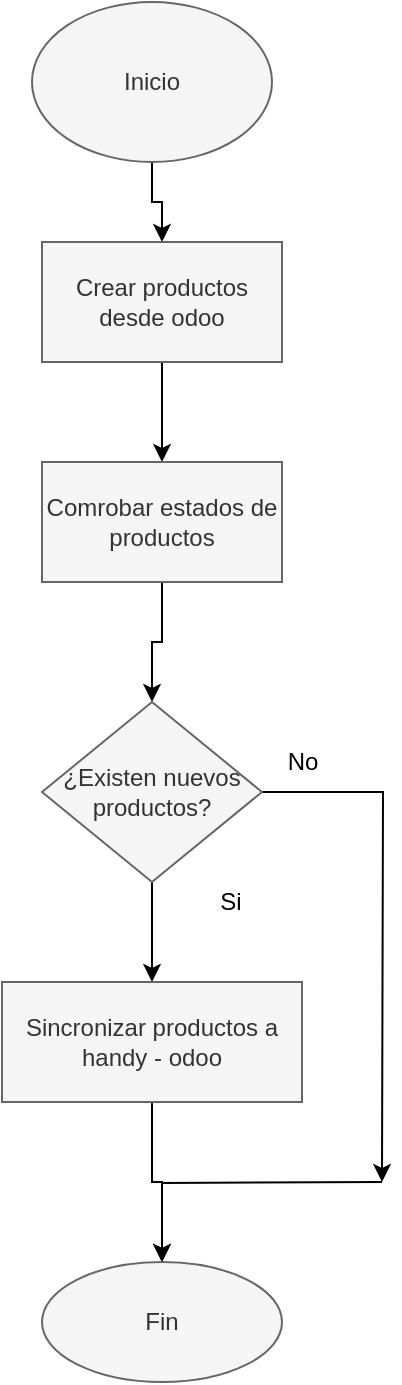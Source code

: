 <mxfile>
    <diagram id="xJ01zyX5VjhRaeeDxtCp" name="Page-1">
        <mxGraphModel dx="843" dy="591" grid="1" gridSize="10" guides="1" tooltips="1" connect="1" arrows="1" fold="1" page="1" pageScale="1" pageWidth="827" pageHeight="1169" math="0" shadow="0">
            <root>
                <mxCell id="0"/>
                <mxCell id="1" parent="0"/>
                <mxCell id="4" value="" style="edgeStyle=orthogonalEdgeStyle;rounded=0;orthogonalLoop=1;jettySize=auto;html=1;" edge="1" parent="1" source="2" target="3">
                    <mxGeometry relative="1" as="geometry"/>
                </mxCell>
                <mxCell id="2" value="Inicio" style="ellipse;whiteSpace=wrap;html=1;fillColor=#f5f5f5;strokeColor=#666666;fontColor=#333333;" vertex="1" parent="1">
                    <mxGeometry x="315" y="20" width="120" height="80" as="geometry"/>
                </mxCell>
                <mxCell id="15" value="" style="edgeStyle=orthogonalEdgeStyle;rounded=0;orthogonalLoop=1;jettySize=auto;html=1;" edge="1" parent="1" source="3" target="14">
                    <mxGeometry relative="1" as="geometry"/>
                </mxCell>
                <mxCell id="3" value="Crear productos desde odoo" style="whiteSpace=wrap;html=1;fontColor=#333333;strokeColor=#666666;fillColor=#f5f5f5;" vertex="1" parent="1">
                    <mxGeometry x="320" y="140" width="120" height="60" as="geometry"/>
                </mxCell>
                <mxCell id="17" value="" style="edgeStyle=orthogonalEdgeStyle;rounded=0;orthogonalLoop=1;jettySize=auto;html=1;" edge="1" parent="1" source="14" target="16">
                    <mxGeometry relative="1" as="geometry"/>
                </mxCell>
                <mxCell id="14" value="Comrobar estados de productos" style="whiteSpace=wrap;html=1;fontColor=#333333;strokeColor=#666666;fillColor=#f5f5f5;" vertex="1" parent="1">
                    <mxGeometry x="320" y="250" width="120" height="60" as="geometry"/>
                </mxCell>
                <mxCell id="19" value="" style="edgeStyle=orthogonalEdgeStyle;rounded=0;orthogonalLoop=1;jettySize=auto;html=1;" edge="1" parent="1" source="16" target="18">
                    <mxGeometry relative="1" as="geometry"/>
                </mxCell>
                <mxCell id="26" value="" style="edgeStyle=orthogonalEdgeStyle;rounded=0;orthogonalLoop=1;jettySize=auto;html=1;" edge="1" parent="1" source="16">
                    <mxGeometry relative="1" as="geometry">
                        <mxPoint x="490" y="610" as="targetPoint"/>
                    </mxGeometry>
                </mxCell>
                <mxCell id="16" value="¿Existen nuevos productos?" style="rhombus;whiteSpace=wrap;html=1;fontColor=#333333;strokeColor=#666666;fillColor=#f5f5f5;" vertex="1" parent="1">
                    <mxGeometry x="320" y="370" width="110" height="90" as="geometry"/>
                </mxCell>
                <mxCell id="25" value="" style="edgeStyle=orthogonalEdgeStyle;rounded=0;orthogonalLoop=1;jettySize=auto;html=1;" edge="1" parent="1" source="18" target="24">
                    <mxGeometry relative="1" as="geometry"/>
                </mxCell>
                <mxCell id="18" value="Sincronizar productos a handy - odoo" style="whiteSpace=wrap;html=1;fontColor=#333333;strokeColor=#666666;fillColor=#f5f5f5;" vertex="1" parent="1">
                    <mxGeometry x="300" y="510" width="150" height="60" as="geometry"/>
                </mxCell>
                <mxCell id="20" value="Si" style="text;html=1;align=center;verticalAlign=middle;resizable=0;points=[];autosize=1;strokeColor=none;" vertex="1" parent="1">
                    <mxGeometry x="399" y="460" width="30" height="20" as="geometry"/>
                </mxCell>
                <mxCell id="27" value="" style="edgeStyle=orthogonalEdgeStyle;rounded=0;orthogonalLoop=1;jettySize=auto;html=1;" edge="1" parent="1" target="24">
                    <mxGeometry relative="1" as="geometry">
                        <mxPoint x="490" y="610" as="sourcePoint"/>
                    </mxGeometry>
                </mxCell>
                <mxCell id="24" value="Fin" style="ellipse;whiteSpace=wrap;html=1;fontColor=#333333;strokeColor=#666666;fillColor=#f5f5f5;" vertex="1" parent="1">
                    <mxGeometry x="320" y="650" width="120" height="60" as="geometry"/>
                </mxCell>
                <mxCell id="31" value="No" style="text;html=1;align=center;verticalAlign=middle;resizable=0;points=[];autosize=1;strokeColor=none;" vertex="1" parent="1">
                    <mxGeometry x="435" y="390" width="30" height="20" as="geometry"/>
                </mxCell>
            </root>
        </mxGraphModel>
    </diagram>
</mxfile>